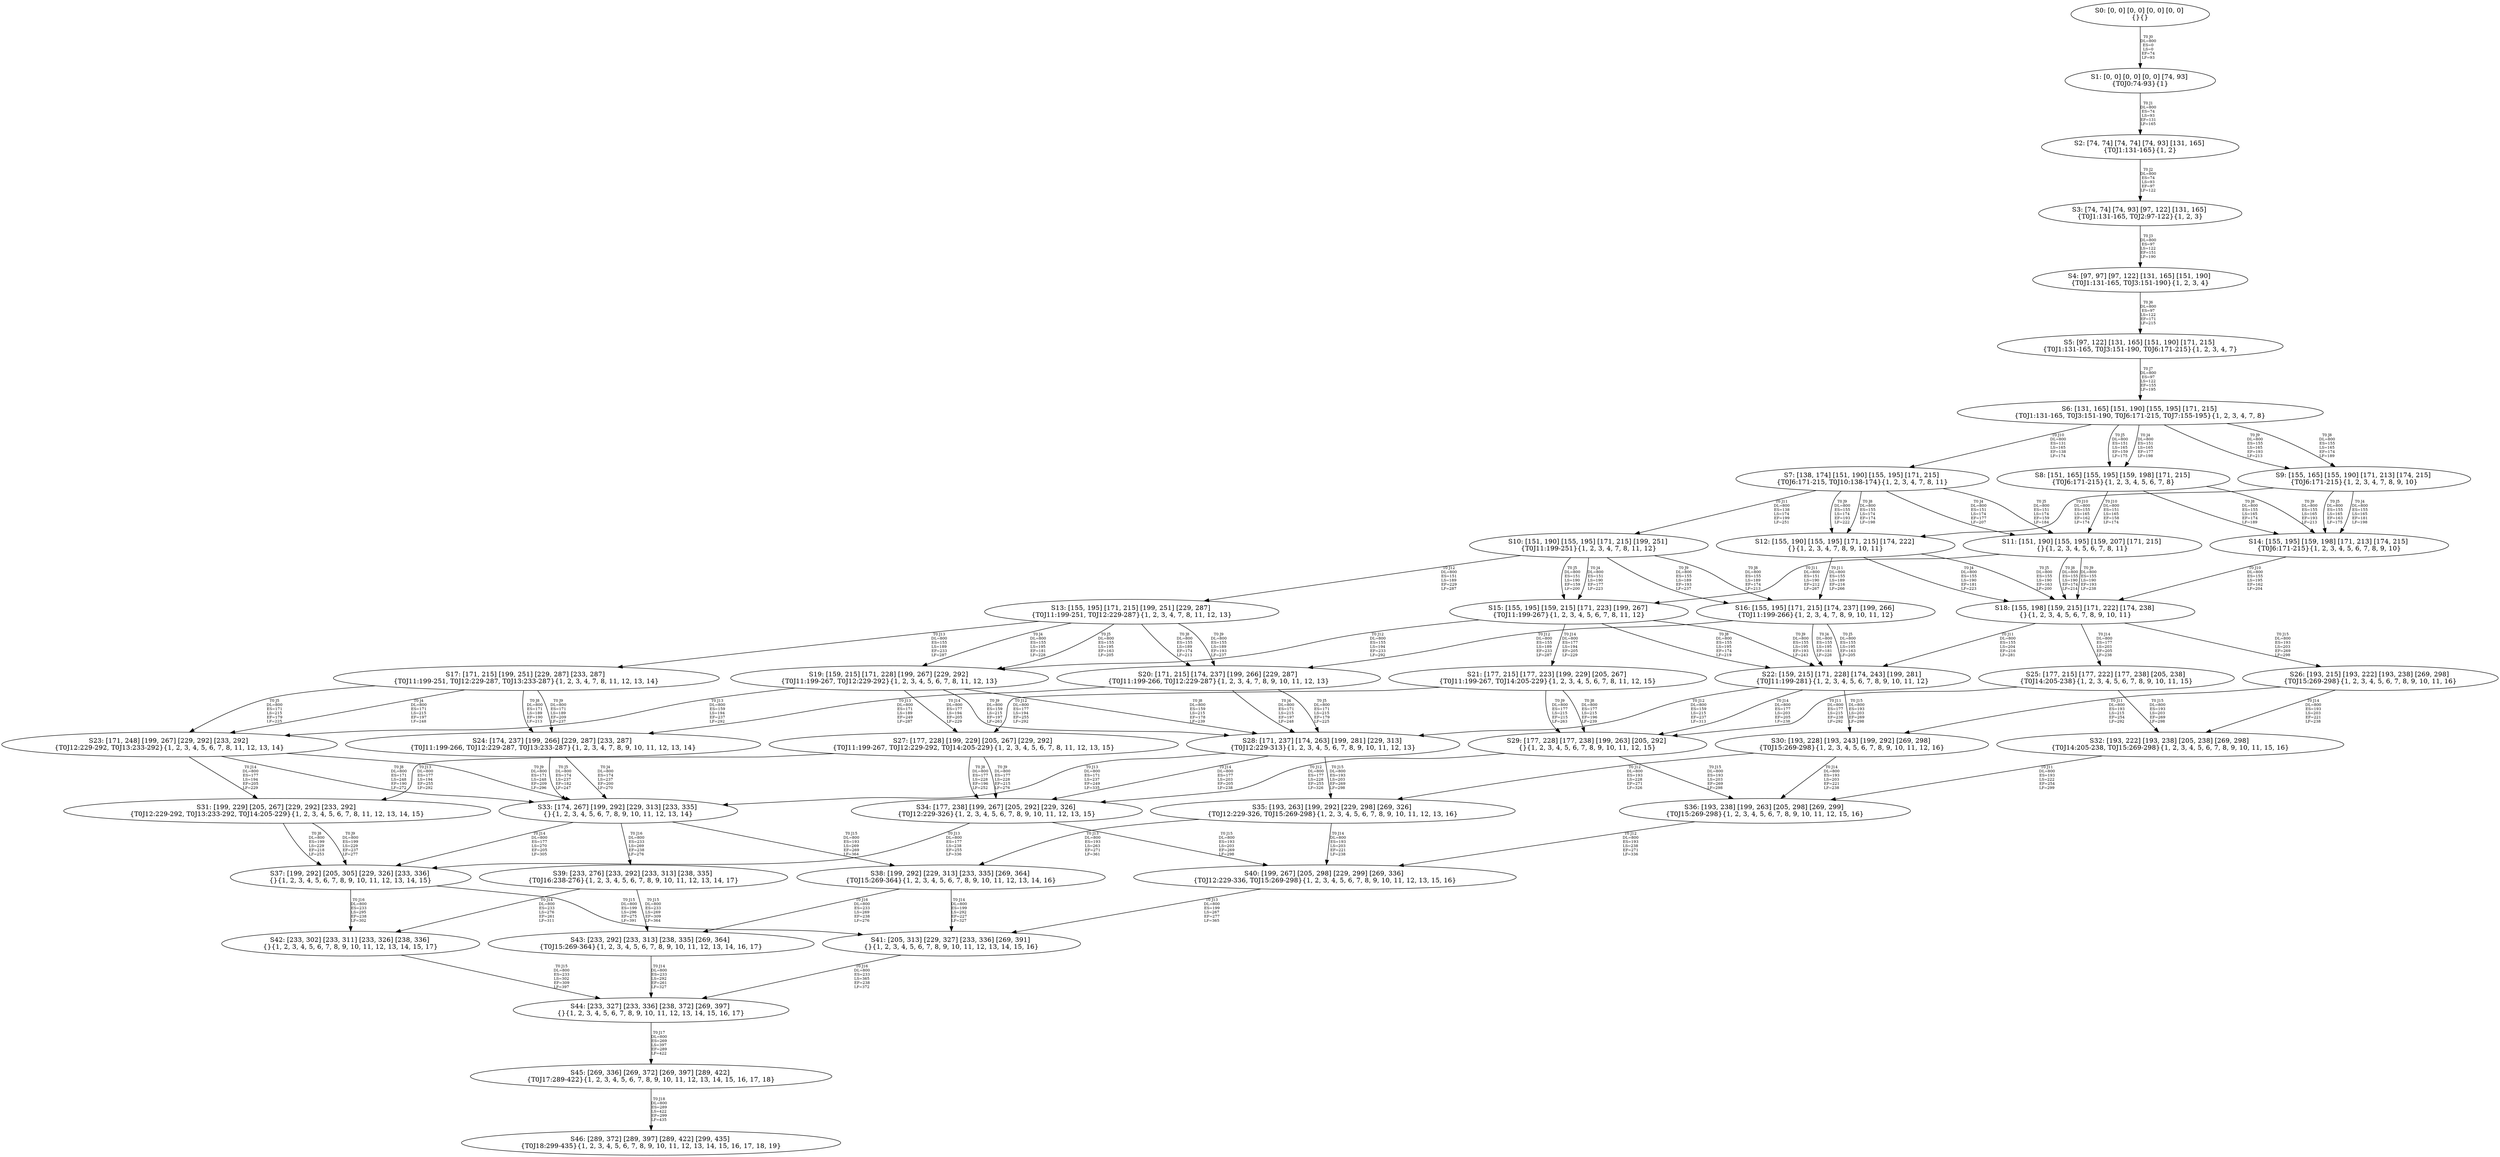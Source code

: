 digraph {
	S0[label="S0: [0, 0] [0, 0] [0, 0] [0, 0] \n{}{}"];
	S1[label="S1: [0, 0] [0, 0] [0, 0] [74, 93] \n{T0J0:74-93}{1}"];
	S2[label="S2: [74, 74] [74, 74] [74, 93] [131, 165] \n{T0J1:131-165}{1, 2}"];
	S3[label="S3: [74, 74] [74, 93] [97, 122] [131, 165] \n{T0J1:131-165, T0J2:97-122}{1, 2, 3}"];
	S4[label="S4: [97, 97] [97, 122] [131, 165] [151, 190] \n{T0J1:131-165, T0J3:151-190}{1, 2, 3, 4}"];
	S5[label="S5: [97, 122] [131, 165] [151, 190] [171, 215] \n{T0J1:131-165, T0J3:151-190, T0J6:171-215}{1, 2, 3, 4, 7}"];
	S6[label="S6: [131, 165] [151, 190] [155, 195] [171, 215] \n{T0J1:131-165, T0J3:151-190, T0J6:171-215, T0J7:155-195}{1, 2, 3, 4, 7, 8}"];
	S7[label="S7: [138, 174] [151, 190] [155, 195] [171, 215] \n{T0J6:171-215, T0J10:138-174}{1, 2, 3, 4, 7, 8, 11}"];
	S8[label="S8: [151, 165] [155, 195] [159, 198] [171, 215] \n{T0J6:171-215}{1, 2, 3, 4, 5, 6, 7, 8}"];
	S9[label="S9: [155, 165] [155, 190] [171, 213] [174, 215] \n{T0J6:171-215}{1, 2, 3, 4, 7, 8, 9, 10}"];
	S10[label="S10: [151, 190] [155, 195] [171, 215] [199, 251] \n{T0J11:199-251}{1, 2, 3, 4, 7, 8, 11, 12}"];
	S11[label="S11: [151, 190] [155, 195] [159, 207] [171, 215] \n{}{1, 2, 3, 4, 5, 6, 7, 8, 11}"];
	S12[label="S12: [155, 190] [155, 195] [171, 215] [174, 222] \n{}{1, 2, 3, 4, 7, 8, 9, 10, 11}"];
	S13[label="S13: [155, 195] [171, 215] [199, 251] [229, 287] \n{T0J11:199-251, T0J12:229-287}{1, 2, 3, 4, 7, 8, 11, 12, 13}"];
	S14[label="S14: [155, 195] [159, 198] [171, 213] [174, 215] \n{T0J6:171-215}{1, 2, 3, 4, 5, 6, 7, 8, 9, 10}"];
	S15[label="S15: [155, 195] [159, 215] [171, 223] [199, 267] \n{T0J11:199-267}{1, 2, 3, 4, 5, 6, 7, 8, 11, 12}"];
	S16[label="S16: [155, 195] [171, 215] [174, 237] [199, 266] \n{T0J11:199-266}{1, 2, 3, 4, 7, 8, 9, 10, 11, 12}"];
	S17[label="S17: [171, 215] [199, 251] [229, 287] [233, 287] \n{T0J11:199-251, T0J12:229-287, T0J13:233-287}{1, 2, 3, 4, 7, 8, 11, 12, 13, 14}"];
	S18[label="S18: [155, 198] [159, 215] [171, 222] [174, 238] \n{}{1, 2, 3, 4, 5, 6, 7, 8, 9, 10, 11}"];
	S19[label="S19: [159, 215] [171, 228] [199, 267] [229, 292] \n{T0J11:199-267, T0J12:229-292}{1, 2, 3, 4, 5, 6, 7, 8, 11, 12, 13}"];
	S20[label="S20: [171, 215] [174, 237] [199, 266] [229, 287] \n{T0J11:199-266, T0J12:229-287}{1, 2, 3, 4, 7, 8, 9, 10, 11, 12, 13}"];
	S21[label="S21: [177, 215] [177, 223] [199, 229] [205, 267] \n{T0J11:199-267, T0J14:205-229}{1, 2, 3, 4, 5, 6, 7, 8, 11, 12, 15}"];
	S22[label="S22: [159, 215] [171, 228] [174, 243] [199, 281] \n{T0J11:199-281}{1, 2, 3, 4, 5, 6, 7, 8, 9, 10, 11, 12}"];
	S23[label="S23: [171, 248] [199, 267] [229, 292] [233, 292] \n{T0J12:229-292, T0J13:233-292}{1, 2, 3, 4, 5, 6, 7, 8, 11, 12, 13, 14}"];
	S24[label="S24: [174, 237] [199, 266] [229, 287] [233, 287] \n{T0J11:199-266, T0J12:229-287, T0J13:233-287}{1, 2, 3, 4, 7, 8, 9, 10, 11, 12, 13, 14}"];
	S25[label="S25: [177, 215] [177, 222] [177, 238] [205, 238] \n{T0J14:205-238}{1, 2, 3, 4, 5, 6, 7, 8, 9, 10, 11, 15}"];
	S26[label="S26: [193, 215] [193, 222] [193, 238] [269, 298] \n{T0J15:269-298}{1, 2, 3, 4, 5, 6, 7, 8, 9, 10, 11, 16}"];
	S27[label="S27: [177, 228] [199, 229] [205, 267] [229, 292] \n{T0J11:199-267, T0J12:229-292, T0J14:205-229}{1, 2, 3, 4, 5, 6, 7, 8, 11, 12, 13, 15}"];
	S28[label="S28: [171, 237] [174, 263] [199, 281] [229, 313] \n{T0J12:229-313}{1, 2, 3, 4, 5, 6, 7, 8, 9, 10, 11, 12, 13}"];
	S29[label="S29: [177, 228] [177, 238] [199, 263] [205, 292] \n{}{1, 2, 3, 4, 5, 6, 7, 8, 9, 10, 11, 12, 15}"];
	S30[label="S30: [193, 228] [193, 243] [199, 292] [269, 298] \n{T0J15:269-298}{1, 2, 3, 4, 5, 6, 7, 8, 9, 10, 11, 12, 16}"];
	S31[label="S31: [199, 229] [205, 267] [229, 292] [233, 292] \n{T0J12:229-292, T0J13:233-292, T0J14:205-229}{1, 2, 3, 4, 5, 6, 7, 8, 11, 12, 13, 14, 15}"];
	S32[label="S32: [193, 222] [193, 238] [205, 238] [269, 298] \n{T0J14:205-238, T0J15:269-298}{1, 2, 3, 4, 5, 6, 7, 8, 9, 10, 11, 15, 16}"];
	S33[label="S33: [174, 267] [199, 292] [229, 313] [233, 335] \n{}{1, 2, 3, 4, 5, 6, 7, 8, 9, 10, 11, 12, 13, 14}"];
	S34[label="S34: [177, 238] [199, 267] [205, 292] [229, 326] \n{T0J12:229-326}{1, 2, 3, 4, 5, 6, 7, 8, 9, 10, 11, 12, 13, 15}"];
	S35[label="S35: [193, 263] [199, 292] [229, 298] [269, 326] \n{T0J12:229-326, T0J15:269-298}{1, 2, 3, 4, 5, 6, 7, 8, 9, 10, 11, 12, 13, 16}"];
	S36[label="S36: [193, 238] [199, 263] [205, 298] [269, 299] \n{T0J15:269-298}{1, 2, 3, 4, 5, 6, 7, 8, 9, 10, 11, 12, 15, 16}"];
	S37[label="S37: [199, 292] [205, 305] [229, 326] [233, 336] \n{}{1, 2, 3, 4, 5, 6, 7, 8, 9, 10, 11, 12, 13, 14, 15}"];
	S38[label="S38: [199, 292] [229, 313] [233, 335] [269, 364] \n{T0J15:269-364}{1, 2, 3, 4, 5, 6, 7, 8, 9, 10, 11, 12, 13, 14, 16}"];
	S39[label="S39: [233, 276] [233, 292] [233, 313] [238, 335] \n{T0J16:238-276}{1, 2, 3, 4, 5, 6, 7, 8, 9, 10, 11, 12, 13, 14, 17}"];
	S40[label="S40: [199, 267] [205, 298] [229, 299] [269, 336] \n{T0J12:229-336, T0J15:269-298}{1, 2, 3, 4, 5, 6, 7, 8, 9, 10, 11, 12, 13, 15, 16}"];
	S41[label="S41: [205, 313] [229, 327] [233, 336] [269, 391] \n{}{1, 2, 3, 4, 5, 6, 7, 8, 9, 10, 11, 12, 13, 14, 15, 16}"];
	S42[label="S42: [233, 302] [233, 311] [233, 326] [238, 336] \n{}{1, 2, 3, 4, 5, 6, 7, 8, 9, 10, 11, 12, 13, 14, 15, 17}"];
	S43[label="S43: [233, 292] [233, 313] [238, 335] [269, 364] \n{T0J15:269-364}{1, 2, 3, 4, 5, 6, 7, 8, 9, 10, 11, 12, 13, 14, 16, 17}"];
	S44[label="S44: [233, 327] [233, 336] [238, 372] [269, 397] \n{}{1, 2, 3, 4, 5, 6, 7, 8, 9, 10, 11, 12, 13, 14, 15, 16, 17}"];
	S45[label="S45: [269, 336] [269, 372] [269, 397] [289, 422] \n{T0J17:289-422}{1, 2, 3, 4, 5, 6, 7, 8, 9, 10, 11, 12, 13, 14, 15, 16, 17, 18}"];
	S46[label="S46: [289, 372] [289, 397] [289, 422] [299, 435] \n{T0J18:299-435}{1, 2, 3, 4, 5, 6, 7, 8, 9, 10, 11, 12, 13, 14, 15, 16, 17, 18, 19}"];
	S0 -> S1[label="T0 J0\nDL=800\nES=0\nLS=0\nEF=74\nLF=93",fontsize=8];
	S1 -> S2[label="T0 J1\nDL=800\nES=74\nLS=93\nEF=131\nLF=165",fontsize=8];
	S2 -> S3[label="T0 J2\nDL=800\nES=74\nLS=93\nEF=97\nLF=122",fontsize=8];
	S3 -> S4[label="T0 J3\nDL=800\nES=97\nLS=122\nEF=151\nLF=190",fontsize=8];
	S4 -> S5[label="T0 J6\nDL=800\nES=97\nLS=122\nEF=171\nLF=215",fontsize=8];
	S5 -> S6[label="T0 J7\nDL=800\nES=97\nLS=122\nEF=155\nLF=195",fontsize=8];
	S6 -> S8[label="T0 J4\nDL=800\nES=151\nLS=165\nEF=177\nLF=198",fontsize=8];
	S6 -> S8[label="T0 J5\nDL=800\nES=151\nLS=165\nEF=159\nLF=175",fontsize=8];
	S6 -> S9[label="T0 J8\nDL=800\nES=155\nLS=165\nEF=174\nLF=189",fontsize=8];
	S6 -> S9[label="T0 J9\nDL=800\nES=155\nLS=165\nEF=193\nLF=213",fontsize=8];
	S6 -> S7[label="T0 J10\nDL=800\nES=131\nLS=165\nEF=138\nLF=174",fontsize=8];
	S7 -> S11[label="T0 J4\nDL=800\nES=151\nLS=174\nEF=177\nLF=207",fontsize=8];
	S7 -> S11[label="T0 J5\nDL=800\nES=151\nLS=174\nEF=159\nLF=184",fontsize=8];
	S7 -> S12[label="T0 J8\nDL=800\nES=155\nLS=174\nEF=174\nLF=198",fontsize=8];
	S7 -> S12[label="T0 J9\nDL=800\nES=155\nLS=174\nEF=193\nLF=222",fontsize=8];
	S7 -> S10[label="T0 J11\nDL=800\nES=138\nLS=174\nEF=199\nLF=251",fontsize=8];
	S8 -> S14[label="T0 J8\nDL=800\nES=155\nLS=165\nEF=174\nLF=189",fontsize=8];
	S8 -> S14[label="T0 J9\nDL=800\nES=155\nLS=165\nEF=193\nLF=213",fontsize=8];
	S8 -> S11[label="T0 J10\nDL=800\nES=151\nLS=165\nEF=158\nLF=174",fontsize=8];
	S9 -> S14[label="T0 J4\nDL=800\nES=155\nLS=165\nEF=181\nLF=198",fontsize=8];
	S9 -> S14[label="T0 J5\nDL=800\nES=155\nLS=165\nEF=163\nLF=175",fontsize=8];
	S9 -> S12[label="T0 J10\nDL=800\nES=155\nLS=165\nEF=162\nLF=174",fontsize=8];
	S10 -> S15[label="T0 J4\nDL=800\nES=151\nLS=190\nEF=177\nLF=223",fontsize=8];
	S10 -> S15[label="T0 J5\nDL=800\nES=151\nLS=190\nEF=159\nLF=200",fontsize=8];
	S10 -> S16[label="T0 J8\nDL=800\nES=155\nLS=189\nEF=174\nLF=213",fontsize=8];
	S10 -> S16[label="T0 J9\nDL=800\nES=155\nLS=189\nEF=193\nLF=237",fontsize=8];
	S10 -> S13[label="T0 J12\nDL=800\nES=151\nLS=189\nEF=229\nLF=287",fontsize=8];
	S11 -> S18[label="T0 J8\nDL=800\nES=155\nLS=190\nEF=174\nLF=214",fontsize=8];
	S11 -> S18[label="T0 J9\nDL=800\nES=155\nLS=190\nEF=193\nLF=238",fontsize=8];
	S11 -> S15[label="T0 J11\nDL=800\nES=151\nLS=190\nEF=212\nLF=267",fontsize=8];
	S12 -> S18[label="T0 J4\nDL=800\nES=155\nLS=190\nEF=181\nLF=223",fontsize=8];
	S12 -> S18[label="T0 J5\nDL=800\nES=155\nLS=190\nEF=163\nLF=200",fontsize=8];
	S12 -> S16[label="T0 J11\nDL=800\nES=155\nLS=189\nEF=216\nLF=266",fontsize=8];
	S13 -> S19[label="T0 J4\nDL=800\nES=155\nLS=195\nEF=181\nLF=228",fontsize=8];
	S13 -> S19[label="T0 J5\nDL=800\nES=155\nLS=195\nEF=163\nLF=205",fontsize=8];
	S13 -> S20[label="T0 J8\nDL=800\nES=155\nLS=189\nEF=174\nLF=213",fontsize=8];
	S13 -> S20[label="T0 J9\nDL=800\nES=155\nLS=189\nEF=193\nLF=237",fontsize=8];
	S13 -> S17[label="T0 J13\nDL=800\nES=155\nLS=189\nEF=233\nLF=287",fontsize=8];
	S14 -> S18[label="T0 J10\nDL=800\nES=155\nLS=195\nEF=162\nLF=204",fontsize=8];
	S15 -> S22[label="T0 J8\nDL=800\nES=155\nLS=195\nEF=174\nLF=219",fontsize=8];
	S15 -> S22[label="T0 J9\nDL=800\nES=155\nLS=195\nEF=193\nLF=243",fontsize=8];
	S15 -> S19[label="T0 J12\nDL=800\nES=155\nLS=194\nEF=233\nLF=292",fontsize=8];
	S15 -> S21[label="T0 J14\nDL=800\nES=177\nLS=194\nEF=205\nLF=229",fontsize=8];
	S16 -> S22[label="T0 J4\nDL=800\nES=155\nLS=195\nEF=181\nLF=228",fontsize=8];
	S16 -> S22[label="T0 J5\nDL=800\nES=155\nLS=195\nEF=163\nLF=205",fontsize=8];
	S16 -> S20[label="T0 J12\nDL=800\nES=155\nLS=189\nEF=233\nLF=287",fontsize=8];
	S17 -> S23[label="T0 J4\nDL=800\nES=171\nLS=215\nEF=197\nLF=248",fontsize=8];
	S17 -> S23[label="T0 J5\nDL=800\nES=171\nLS=215\nEF=179\nLF=225",fontsize=8];
	S17 -> S24[label="T0 J8\nDL=800\nES=171\nLS=189\nEF=190\nLF=213",fontsize=8];
	S17 -> S24[label="T0 J9\nDL=800\nES=171\nLS=189\nEF=209\nLF=237",fontsize=8];
	S18 -> S22[label="T0 J11\nDL=800\nES=155\nLS=204\nEF=216\nLF=281",fontsize=8];
	S18 -> S25[label="T0 J14\nDL=800\nES=177\nLS=203\nEF=205\nLF=238",fontsize=8];
	S18 -> S26[label="T0 J15\nDL=800\nES=193\nLS=203\nEF=269\nLF=298",fontsize=8];
	S19 -> S28[label="T0 J8\nDL=800\nES=159\nLS=215\nEF=178\nLF=239",fontsize=8];
	S19 -> S28[label="T0 J9\nDL=800\nES=159\nLS=215\nEF=197\nLF=263",fontsize=8];
	S19 -> S23[label="T0 J13\nDL=800\nES=159\nLS=194\nEF=237\nLF=292",fontsize=8];
	S19 -> S27[label="T0 J14\nDL=800\nES=177\nLS=194\nEF=205\nLF=229",fontsize=8];
	S20 -> S28[label="T0 J4\nDL=800\nES=171\nLS=215\nEF=197\nLF=248",fontsize=8];
	S20 -> S28[label="T0 J5\nDL=800\nES=171\nLS=215\nEF=179\nLF=225",fontsize=8];
	S20 -> S24[label="T0 J13\nDL=800\nES=171\nLS=189\nEF=249\nLF=287",fontsize=8];
	S21 -> S29[label="T0 J8\nDL=800\nES=177\nLS=215\nEF=196\nLF=239",fontsize=8];
	S21 -> S29[label="T0 J9\nDL=800\nES=177\nLS=215\nEF=215\nLF=263",fontsize=8];
	S21 -> S27[label="T0 J12\nDL=800\nES=177\nLS=194\nEF=255\nLF=292",fontsize=8];
	S22 -> S28[label="T0 J12\nDL=800\nES=159\nLS=215\nEF=237\nLF=313",fontsize=8];
	S22 -> S29[label="T0 J14\nDL=800\nES=177\nLS=203\nEF=205\nLF=238",fontsize=8];
	S22 -> S30[label="T0 J15\nDL=800\nES=193\nLS=203\nEF=269\nLF=298",fontsize=8];
	S23 -> S33[label="T0 J8\nDL=800\nES=171\nLS=248\nEF=190\nLF=272",fontsize=8];
	S23 -> S33[label="T0 J9\nDL=800\nES=171\nLS=248\nEF=209\nLF=296",fontsize=8];
	S23 -> S31[label="T0 J14\nDL=800\nES=177\nLS=194\nEF=205\nLF=229",fontsize=8];
	S24 -> S33[label="T0 J4\nDL=800\nES=174\nLS=237\nEF=200\nLF=270",fontsize=8];
	S24 -> S33[label="T0 J5\nDL=800\nES=174\nLS=237\nEF=182\nLF=247",fontsize=8];
	S25 -> S29[label="T0 J11\nDL=800\nES=177\nLS=215\nEF=238\nLF=292",fontsize=8];
	S25 -> S32[label="T0 J15\nDL=800\nES=193\nLS=203\nEF=269\nLF=298",fontsize=8];
	S26 -> S30[label="T0 J11\nDL=800\nES=193\nLS=215\nEF=254\nLF=292",fontsize=8];
	S26 -> S32[label="T0 J14\nDL=800\nES=193\nLS=203\nEF=221\nLF=238",fontsize=8];
	S27 -> S34[label="T0 J8\nDL=800\nES=177\nLS=228\nEF=196\nLF=252",fontsize=8];
	S27 -> S34[label="T0 J9\nDL=800\nES=177\nLS=228\nEF=215\nLF=276",fontsize=8];
	S27 -> S31[label="T0 J13\nDL=800\nES=177\nLS=194\nEF=255\nLF=292",fontsize=8];
	S28 -> S33[label="T0 J13\nDL=800\nES=171\nLS=237\nEF=249\nLF=335",fontsize=8];
	S28 -> S34[label="T0 J14\nDL=800\nES=177\nLS=203\nEF=205\nLF=238",fontsize=8];
	S28 -> S35[label="T0 J15\nDL=800\nES=193\nLS=203\nEF=269\nLF=298",fontsize=8];
	S29 -> S34[label="T0 J12\nDL=800\nES=177\nLS=228\nEF=255\nLF=326",fontsize=8];
	S29 -> S36[label="T0 J15\nDL=800\nES=193\nLS=203\nEF=269\nLF=298",fontsize=8];
	S30 -> S35[label="T0 J12\nDL=800\nES=193\nLS=228\nEF=271\nLF=326",fontsize=8];
	S30 -> S36[label="T0 J14\nDL=800\nES=193\nLS=203\nEF=221\nLF=238",fontsize=8];
	S31 -> S37[label="T0 J8\nDL=800\nES=199\nLS=229\nEF=218\nLF=253",fontsize=8];
	S31 -> S37[label="T0 J9\nDL=800\nES=199\nLS=229\nEF=237\nLF=277",fontsize=8];
	S32 -> S36[label="T0 J11\nDL=800\nES=193\nLS=222\nEF=254\nLF=299",fontsize=8];
	S33 -> S37[label="T0 J14\nDL=800\nES=177\nLS=270\nEF=205\nLF=305",fontsize=8];
	S33 -> S38[label="T0 J15\nDL=800\nES=193\nLS=269\nEF=269\nLF=364",fontsize=8];
	S33 -> S39[label="T0 J16\nDL=800\nES=233\nLS=269\nEF=238\nLF=276",fontsize=8];
	S34 -> S37[label="T0 J13\nDL=800\nES=177\nLS=238\nEF=255\nLF=336",fontsize=8];
	S34 -> S40[label="T0 J15\nDL=800\nES=193\nLS=203\nEF=269\nLF=298",fontsize=8];
	S35 -> S38[label="T0 J13\nDL=800\nES=193\nLS=263\nEF=271\nLF=361",fontsize=8];
	S35 -> S40[label="T0 J14\nDL=800\nES=193\nLS=203\nEF=221\nLF=238",fontsize=8];
	S36 -> S40[label="T0 J12\nDL=800\nES=193\nLS=238\nEF=271\nLF=336",fontsize=8];
	S37 -> S41[label="T0 J15\nDL=800\nES=199\nLS=296\nEF=275\nLF=391",fontsize=8];
	S37 -> S42[label="T0 J16\nDL=800\nES=233\nLS=295\nEF=238\nLF=302",fontsize=8];
	S38 -> S41[label="T0 J14\nDL=800\nES=199\nLS=292\nEF=227\nLF=327",fontsize=8];
	S38 -> S43[label="T0 J16\nDL=800\nES=233\nLS=269\nEF=238\nLF=276",fontsize=8];
	S39 -> S42[label="T0 J14\nDL=800\nES=233\nLS=276\nEF=261\nLF=311",fontsize=8];
	S39 -> S43[label="T0 J15\nDL=800\nES=233\nLS=269\nEF=309\nLF=364",fontsize=8];
	S40 -> S41[label="T0 J13\nDL=800\nES=199\nLS=267\nEF=277\nLF=365",fontsize=8];
	S41 -> S44[label="T0 J16\nDL=800\nES=233\nLS=365\nEF=238\nLF=372",fontsize=8];
	S42 -> S44[label="T0 J15\nDL=800\nES=233\nLS=302\nEF=309\nLF=397",fontsize=8];
	S43 -> S44[label="T0 J14\nDL=800\nES=233\nLS=292\nEF=261\nLF=327",fontsize=8];
	S44 -> S45[label="T0 J17\nDL=800\nES=269\nLS=397\nEF=289\nLF=422",fontsize=8];
	S45 -> S46[label="T0 J18\nDL=800\nES=289\nLS=422\nEF=299\nLF=435",fontsize=8];
}
